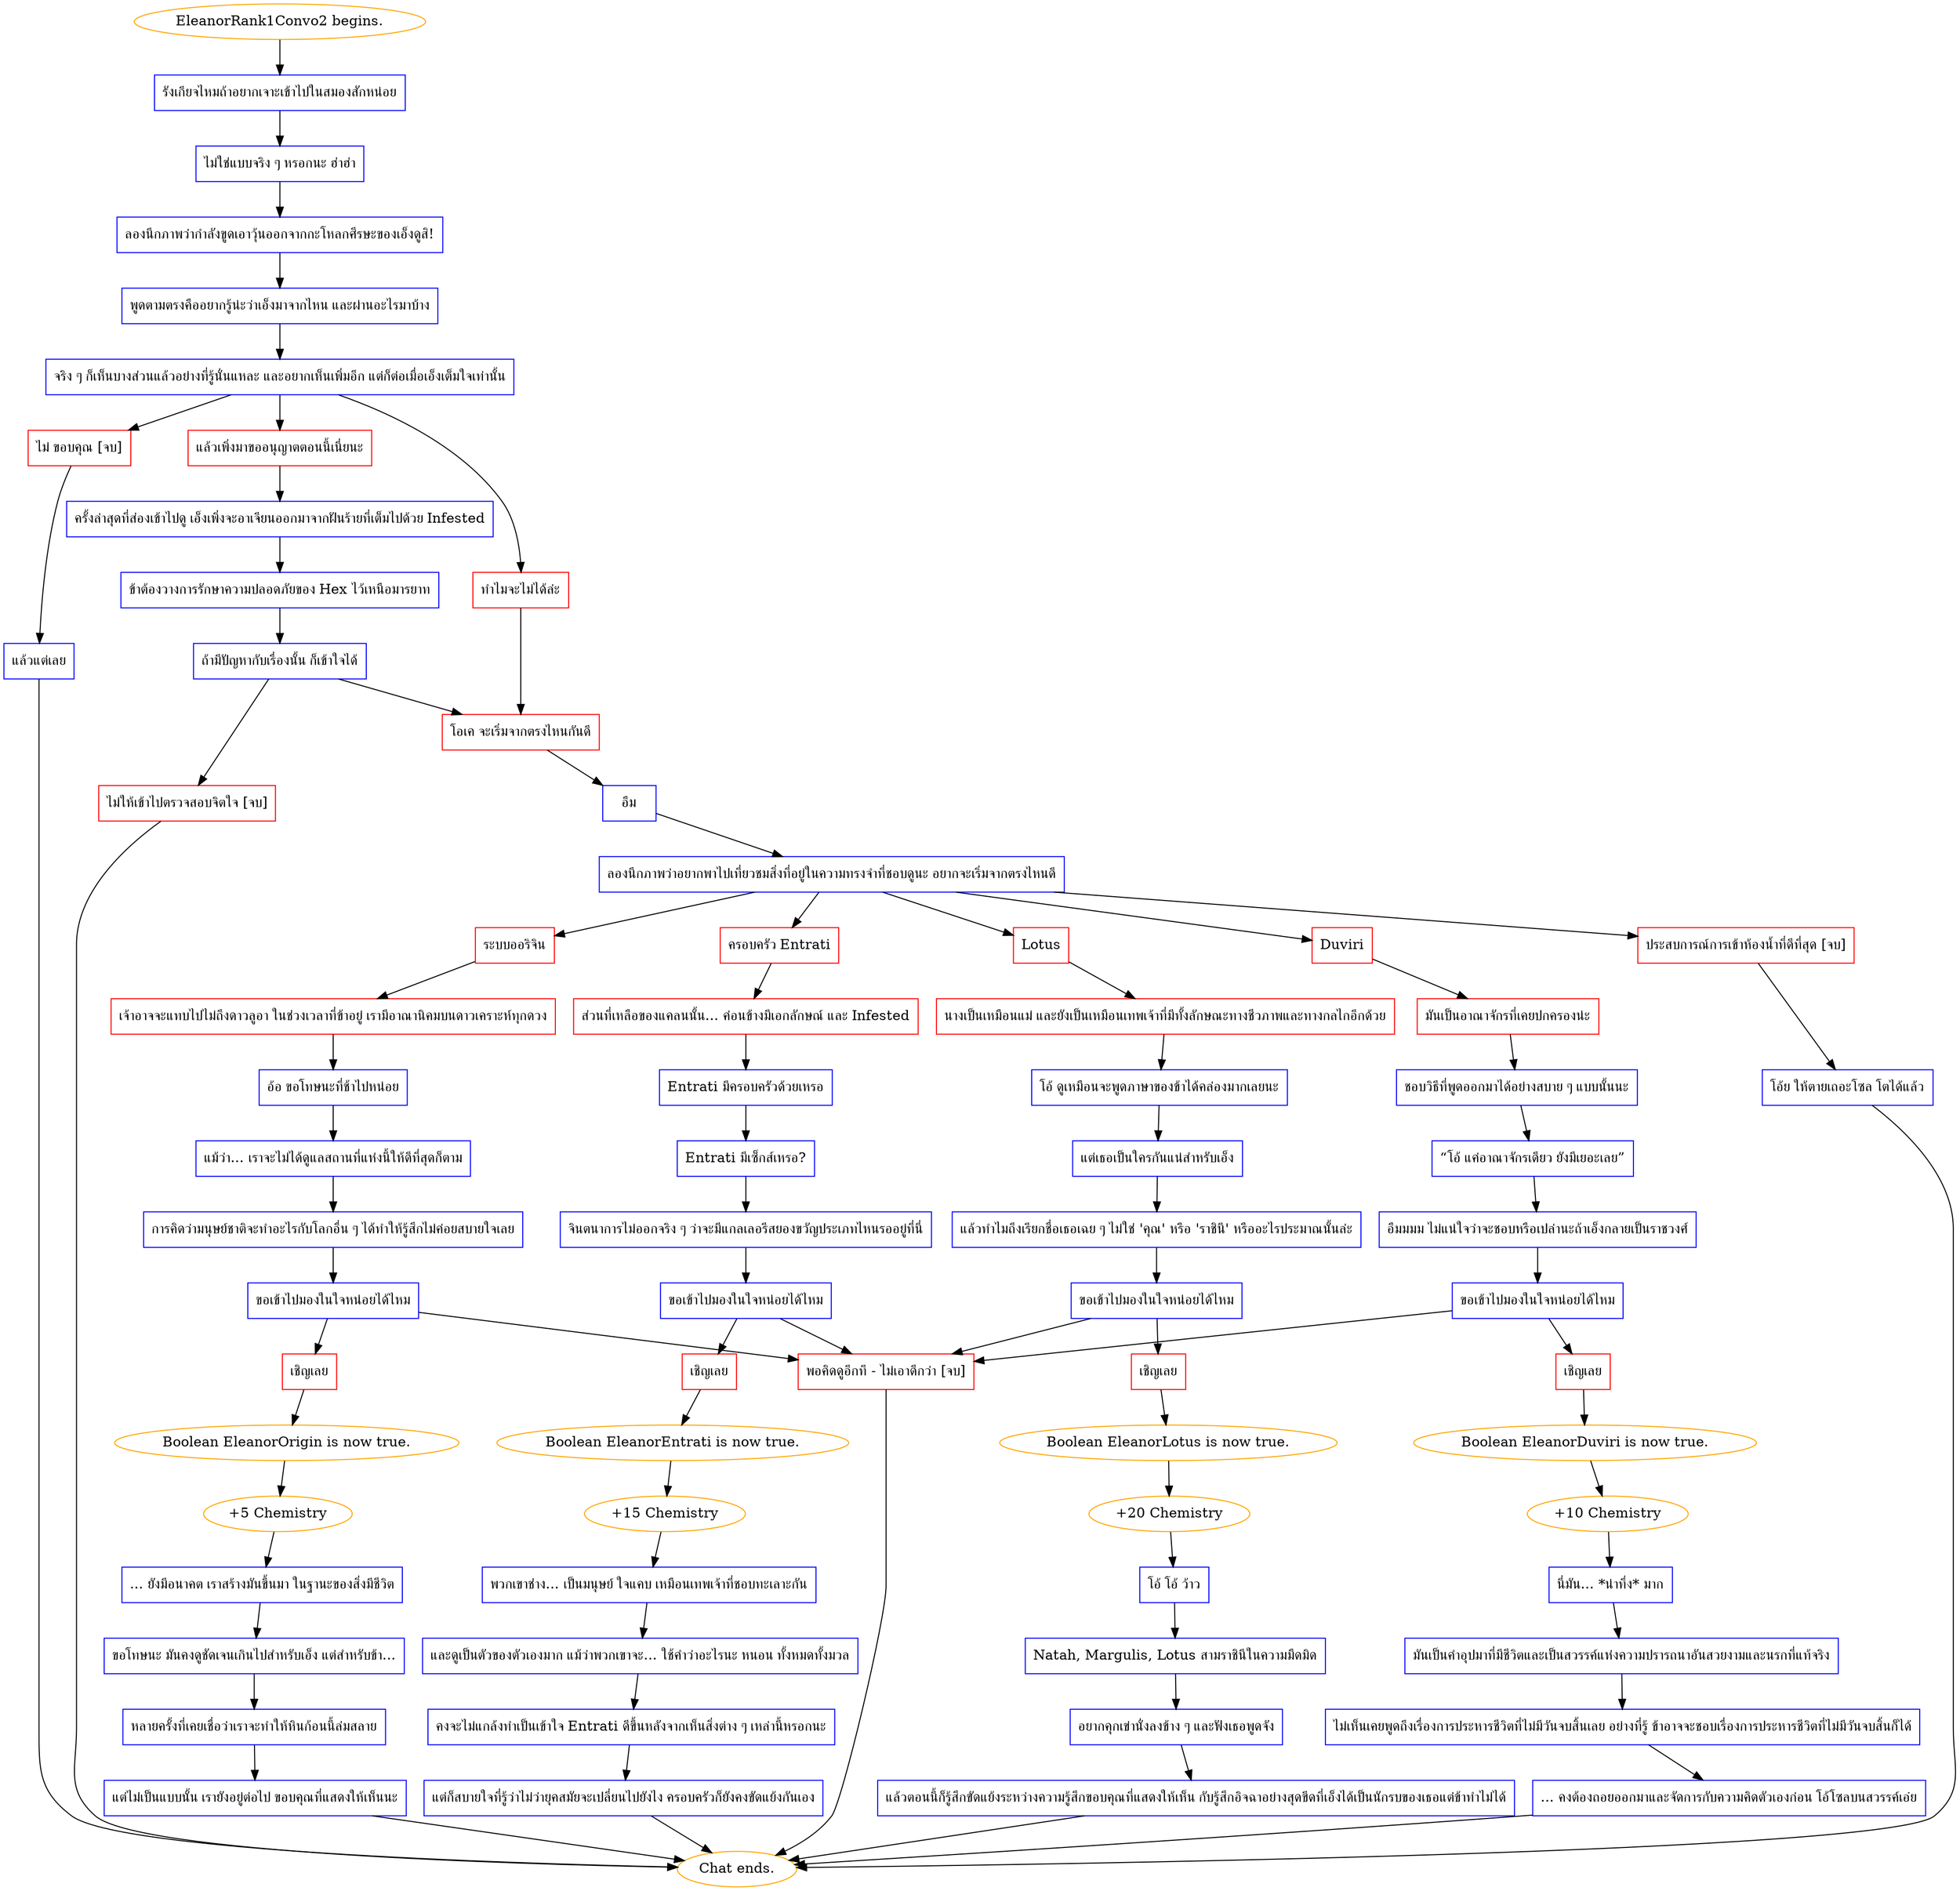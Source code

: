 digraph {
	"EleanorRank1Convo2 begins." [color=orange];
		"EleanorRank1Convo2 begins." -> j1199322144;
	j1199322144 [label="รังเกียจไหมถ้าอยากเจาะเข้าไปในสมองสักหน่อย",shape=box,color=blue];
		j1199322144 -> j3259916914;
	j3259916914 [label="ไม่ใช่แบบจริง ๆ หรอกนะ ฮ่าฮ่า",shape=box,color=blue];
		j3259916914 -> j3619025334;
	j3619025334 [label="ลองนึกภาพว่ากำลังขูดเอาวุ้นออกจากกะโหลกศีรษะของเอ็งดูสิ!",shape=box,color=blue];
		j3619025334 -> j2600355430;
	j2600355430 [label="พูดตามตรงคืออยากรู้น่ะว่าเอ็งมาจากไหน และผ่านอะไรมาบ้าง",shape=box,color=blue];
		j2600355430 -> j904187346;
	j904187346 [label="จริง ๆ ก็เห็นบางส่วนแล้วอย่างที่รู้นั่นแหละ และอยากเห็นเพิ่มอีก แต่ก็ต่อเมื่อเอ็งเต็มใจเท่านั้น",shape=box,color=blue];
		j904187346 -> j266720;
		j904187346 -> j1480179349;
		j904187346 -> j2963782900;
	j266720 [label="ทำไมจะไม่ได้ล่ะ",shape=box,color=red];
		j266720 -> j3848681354;
	j1480179349 [label="แล้วเพิ่งมาขออนุญาตตอนนี้เนี่ยนะ",shape=box,color=red];
		j1480179349 -> j1723860501;
	j2963782900 [label="ไม่ ขอบคุณ [จบ]",shape=box,color=red];
		j2963782900 -> j1139125027;
	j3848681354 [label="โอเค จะเริ่มจากตรงไหนกันดี",shape=box,color=red];
		j3848681354 -> j975133315;
	j1723860501 [label="ครั้งล่าสุดที่ส่องเข้าไปดู เอ็งเพิ่งจะอาเจียนออกมาจากฝันร้ายที่เต็มไปด้วย Infested",shape=box,color=blue];
		j1723860501 -> j3285110925;
	j1139125027 [label="แล้วแต่เลย",shape=box,color=blue];
		j1139125027 -> "Chat ends.";
	j975133315 [label="อืม",shape=box,color=blue];
		j975133315 -> j3670323128;
	j3285110925 [label="ข้าต้องวางการรักษาความปลอดภัยของ Hex ไว้เหนือมารยาท",shape=box,color=blue];
		j3285110925 -> j1554374335;
	"Chat ends." [color=orange];
	j3670323128 [label="ลองนึกภาพว่าอยากพาไปเที่ยวชมสิ่งที่อยู่ในความทรงจำที่ชอบดูนะ อยากจะเริ่มจากตรงไหนดี",shape=box,color=blue];
		j3670323128 -> j711919093;
		j3670323128 -> j1413475895;
		j3670323128 -> j2222181729;
		j3670323128 -> j1172592212;
		j3670323128 -> j1542947814;
	j1554374335 [label="ถ้ามีปัญหากับเรื่องนั้น ก็เข้าใจได้",shape=box,color=blue];
		j1554374335 -> j3848681354;
		j1554374335 -> j3839052779;
	j711919093 [label="Duviri",shape=box,color=red];
		j711919093 -> j1822333881;
	j1413475895 [label="ระบบออริจิน",shape=box,color=red];
		j1413475895 -> j2233414746;
	j2222181729 [label="ครอบครัว Entrati",shape=box,color=red];
		j2222181729 -> j389588804;
	j1172592212 [label="Lotus",shape=box,color=red];
		j1172592212 -> j3745258475;
	j1542947814 [label="ประสบการณ์การเข้าห้องน้ำที่ดีที่สุด [จบ]",shape=box,color=red];
		j1542947814 -> j608163914;
	j3839052779 [label="ไม่ให้เข้าไปตรวจสอบจิตใจ [จบ]",shape=box,color=red];
		j3839052779 -> "Chat ends.";
	j1822333881 [label="มันเป็นอาณาจักรที่เคยปกครองน่ะ",shape=box,color=red];
		j1822333881 -> j3606676884;
	j2233414746 [label="เจ้าอาจจะแทบไปไม่ถึงดาวลูอา ในช่วงเวลาที่ข้าอยู่ เรามีอาณานิคมบนดาวเคราะห์ทุกดวง",shape=box,color=red];
		j2233414746 -> j4001228916;
	j389588804 [label="ส่วนที่เหลือของแคลนนั้น... ค่อนข้างมีเอกลักษณ์ และ Infested",shape=box,color=red];
		j389588804 -> j3288508256;
	j3745258475 [label="นางเป็นเหมือนแม่ และยังเป็นเหมือนเทพเจ้าที่มีทั้งลักษณะทางชีวภาพและทางกลไกอีกด้วย",shape=box,color=red];
		j3745258475 -> j2905691845;
	j608163914 [label="โอ้ย ให้ตายเถอะโซล โตได้แล้ว",shape=box,color=blue];
		j608163914 -> "Chat ends.";
	j3606676884 [label="ชอบวิธีที่พูดออกมาได้อย่างสบาย ๆ แบบนั้นนะ",shape=box,color=blue];
		j3606676884 -> j3456300615;
	j4001228916 [label="อ้อ ขอโทษนะที่ช้าไปหน่อย",shape=box,color=blue];
		j4001228916 -> j4058417427;
	j3288508256 [label="Entrati มีครอบครัวด้วยเหรอ",shape=box,color=blue];
		j3288508256 -> j1521358380;
	j2905691845 [label="โอ้ ดูเหมือนจะพูดภาษาของข้าได้คล่องมากเลยนะ",shape=box,color=blue];
		j2905691845 -> j1073722332;
	j3456300615 [label="“โอ้ แค่อาณาจักรเดียว ยังมีเยอะเลย”",shape=box,color=blue];
		j3456300615 -> j2697881540;
	j4058417427 [label="แม้ว่า... เราจะไม่ได้ดูแลสถานที่แห่งนี้ให้ดีที่สุดก็ตาม",shape=box,color=blue];
		j4058417427 -> j3617727305;
	j1521358380 [label="Entrati มีเซ็กส์เหรอ?",shape=box,color=blue];
		j1521358380 -> j2231888388;
	j1073722332 [label="แต่เธอเป็นใครกันแน่สำหรับเอ็ง",shape=box,color=blue];
		j1073722332 -> j1225211419;
	j2697881540 [label="อืมมมม ไม่แน่ใจว่าจะชอบหรือเปล่านะถ้าเอ็งกลายเป็นราชวงศ์",shape=box,color=blue];
		j2697881540 -> j3433679588;
	j3617727305 [label="การคิดว่ามนุษย์ชาติจะทำอะไรกับโลกอื่น ๆ ได้ทำให้รู้สึกไม่ค่อยสบายใจเลย",shape=box,color=blue];
		j3617727305 -> j4002839849;
	j2231888388 [label="จินตนาการไม่ออกจริง ๆ ว่าจะมีแกลเลอรีสยองขวัญประเภทไหนรออยู่ที่นี่",shape=box,color=blue];
		j2231888388 -> j3294935478;
	j1225211419 [label="แล้วทำไมถึงเรียกชื่อเธอเฉย ๆ ไม่ใช่ 'คุณ' หรือ 'ราชินี' หรืออะไรประมาณนั้นล่ะ",shape=box,color=blue];
		j1225211419 -> j170159006;
	j3433679588 [label="ขอเข้าไปมองในใจหน่อยได้ไหม",shape=box,color=blue];
		j3433679588 -> j2414255206;
		j3433679588 -> j1133901755;
	j4002839849 [label="ขอเข้าไปมองในใจหน่อยได้ไหม",shape=box,color=blue];
		j4002839849 -> j3860114445;
		j4002839849 -> j1133901755;
	j3294935478 [label="ขอเข้าไปมองในใจหน่อยได้ไหม",shape=box,color=blue];
		j3294935478 -> j2541996019;
		j3294935478 -> j1133901755;
	j170159006 [label="ขอเข้าไปมองในใจหน่อยได้ไหม",shape=box,color=blue];
		j170159006 -> j2151221510;
		j170159006 -> j1133901755;
	j2414255206 [label="เชิญเลย",shape=box,color=red];
		j2414255206 -> j2232330884;
	j1133901755 [label="พอคิดดูอีกที - ไม่เอาดีกว่า [จบ]",shape=box,color=red];
		j1133901755 -> "Chat ends.";
	j3860114445 [label="เชิญเลย",shape=box,color=red];
		j3860114445 -> j1876298695;
	j2541996019 [label="เชิญเลย",shape=box,color=red];
		j2541996019 -> j3976969197;
	j2151221510 [label="เชิญเลย",shape=box,color=red];
		j2151221510 -> j1788874560;
	j2232330884 [label="Boolean EleanorDuviri is now true.",color=orange];
		j2232330884 -> j599711263;
	j1876298695 [label="Boolean EleanorOrigin is now true.",color=orange];
		j1876298695 -> j179908507;
	j3976969197 [label="Boolean EleanorEntrati is now true.",color=orange];
		j3976969197 -> j820648565;
	j1788874560 [label="Boolean EleanorLotus is now true.",color=orange];
		j1788874560 -> j296540831;
	j599711263 [label="+10 Chemistry",color=orange];
		j599711263 -> j3265770670;
	j179908507 [label="+5 Chemistry",color=orange];
		j179908507 -> j1454717896;
	j820648565 [label="+15 Chemistry",color=orange];
		j820648565 -> j3709778603;
	j296540831 [label="+20 Chemistry",color=orange];
		j296540831 -> j3178258178;
	j3265770670 [label="นี่มัน... *น่าทึ่ง* มาก",shape=box,color=blue];
		j3265770670 -> j3963840322;
	j1454717896 [label="... ยังมีอนาคต เราสร้างมันขึ้นมา ในฐานะของสิ่งมีชีวิต",shape=box,color=blue];
		j1454717896 -> j3088524325;
	j3709778603 [label="พวกเขาช่าง... เป็นมนุษย์ ใจแคบ เหมือนเทพเจ้าที่ชอบทะเลาะกัน",shape=box,color=blue];
		j3709778603 -> j879862827;
	j3178258178 [label="โอ้ โอ้ ว้าว",shape=box,color=blue];
		j3178258178 -> j3548649621;
	j3963840322 [label="มันเป็นคำอุปมาที่มีชีวิตและเป็นสวรรค์แห่งความปรารถนาอันสวยงามและนรกที่แท้จริง",shape=box,color=blue];
		j3963840322 -> j1979635707;
	j3088524325 [label="ขอโทษนะ มันคงดูชัดเจนเกินไปสำหรับเอ็ง แต่สำหรับข้า...",shape=box,color=blue];
		j3088524325 -> j4044854853;
	j879862827 [label="และดูเป็นตัวของตัวเองมาก แม้ว่าพวกเขาจะ... ใช้คำว่าอะไรนะ หนอน ทั้งหมดทั้งมวล",shape=box,color=blue];
		j879862827 -> j3464942148;
	j3548649621 [label="Natah, Margulis, Lotus สามราชินีในความมืดมิด",shape=box,color=blue];
		j3548649621 -> j2583984116;
	j1979635707 [label="ไม่เห็นเคยพูดถึงเรื่องการประหารชีวิตที่ไม่มีวันจบสิ้นเลย อย่างที่รู้ ข้าอาจจะชอบเรื่องการประหารชีวิตที่ไม่มีวันจบสิ้นก็ได้",shape=box,color=blue];
		j1979635707 -> j2195018351;
	j4044854853 [label="หลายครั้งที่เคยเชื่อว่าเราจะทำให้หินก้อนนี้ล่มสลาย",shape=box,color=blue];
		j4044854853 -> j3396921934;
	j3464942148 [label="คงจะไม่แกล้งทำเป็นเข้าใจ Entrati ดีขึ้นหลังจากเห็นสิ่งต่าง ๆ เหล่านี้หรอกนะ",shape=box,color=blue];
		j3464942148 -> j3722027137;
	j2583984116 [label="อยากคุกเข่านั่งลงข้าง ๆ และฟังเธอพูดจัง",shape=box,color=blue];
		j2583984116 -> j1184762761;
	j2195018351 [label="... คงต้องถอยออกมาและจัดการกับความคิดตัวเองก่อน โอ้โซลบนสวรรค์เอ๋ย",shape=box,color=blue];
		j2195018351 -> "Chat ends.";
	j3396921934 [label="แต่ไม่เป็นแบบนั้น เรายังอยู่ต่อไป ขอบคุณที่แสดงให้เห็นนะ",shape=box,color=blue];
		j3396921934 -> "Chat ends.";
	j3722027137 [label="แต่ก็สบายใจที่รู้ว่าไม่ว่ายุคสมัยจะเปลี่ยนไปยังไง ครอบครัวก็ยังคงขัดแย้งกันเอง",shape=box,color=blue];
		j3722027137 -> "Chat ends.";
	j1184762761 [label="แล้วตอนนี้ก็รู้สึกขัดแย้งระหว่างความรู้สึกขอบคุณที่แสดงให้เห็น กับรู้สึกอิจฉาอย่างสุดขีดที่เอ็งได้เป็นนักรบของเธอแต่ข้าทำไม่ได้",shape=box,color=blue];
		j1184762761 -> "Chat ends.";
}